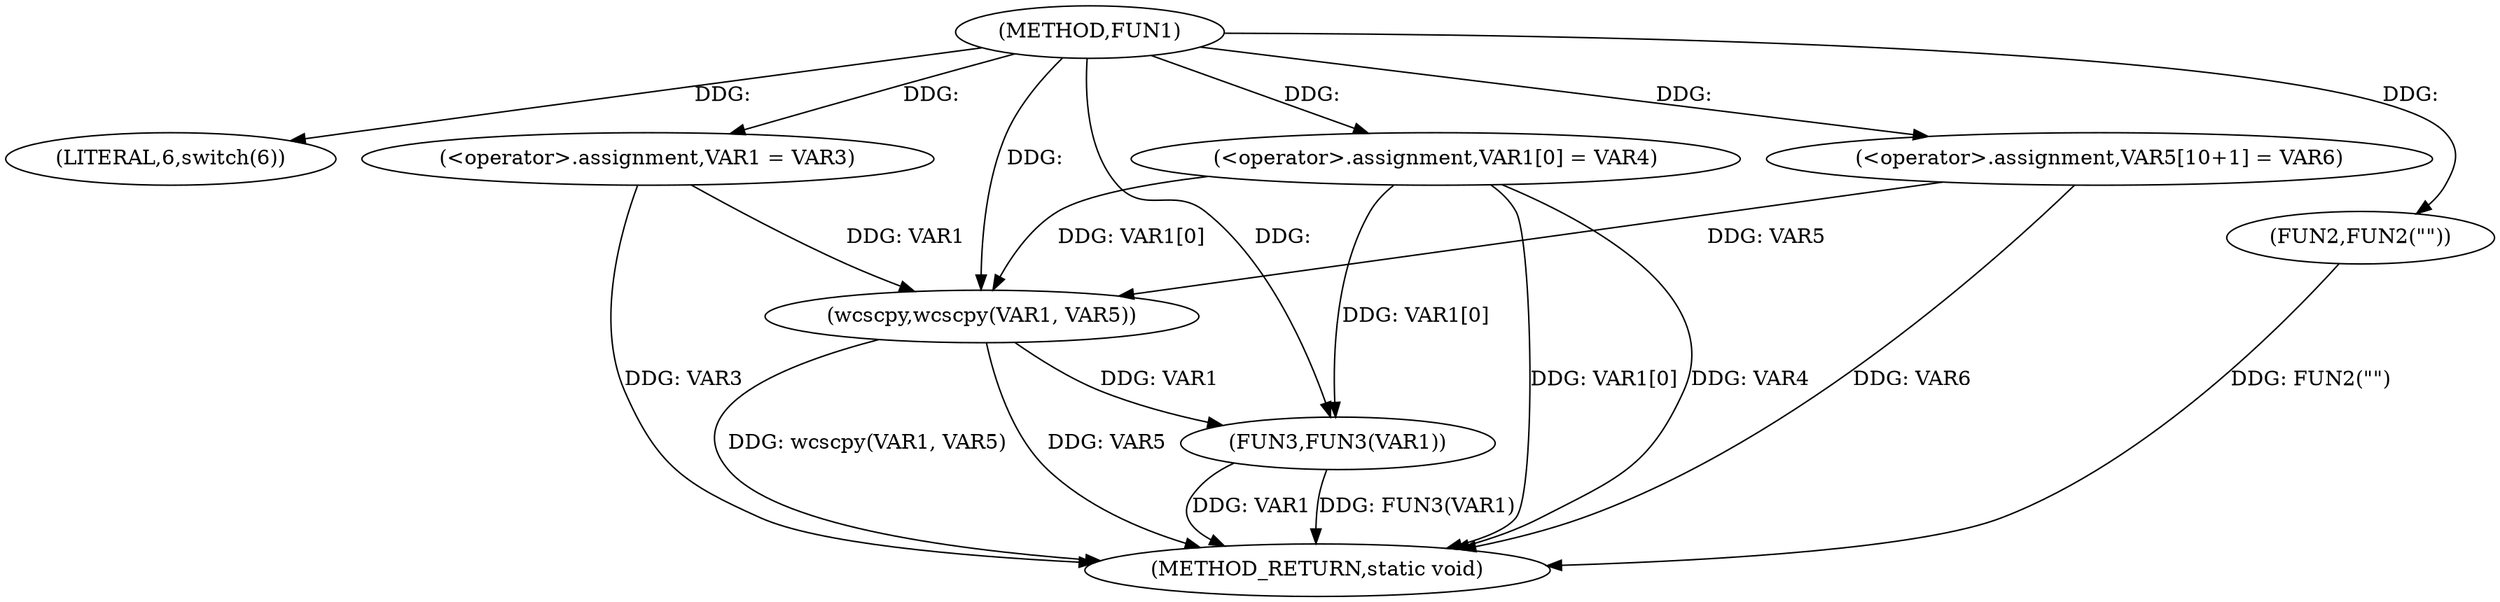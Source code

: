 digraph FUN1 {  
"1000100" [label = "(METHOD,FUN1)" ]
"1000132" [label = "(METHOD_RETURN,static void)" ]
"1000106" [label = "(LITERAL,6,switch(6))" ]
"1000109" [label = "(<operator>.assignment,VAR1 = VAR3)" ]
"1000112" [label = "(<operator>.assignment,VAR1[0] = VAR4)" ]
"1000119" [label = "(FUN2,FUN2(\"\"))" ]
"1000124" [label = "(<operator>.assignment,VAR5[10+1] = VAR6)" ]
"1000127" [label = "(wcscpy,wcscpy(VAR1, VAR5))" ]
"1000130" [label = "(FUN3,FUN3(VAR1))" ]
  "1000127" -> "1000132"  [ label = "DDG: VAR5"] 
  "1000127" -> "1000132"  [ label = "DDG: wcscpy(VAR1, VAR5)"] 
  "1000112" -> "1000132"  [ label = "DDG: VAR1[0]"] 
  "1000119" -> "1000132"  [ label = "DDG: FUN2(\"\")"] 
  "1000130" -> "1000132"  [ label = "DDG: FUN3(VAR1)"] 
  "1000124" -> "1000132"  [ label = "DDG: VAR6"] 
  "1000109" -> "1000132"  [ label = "DDG: VAR3"] 
  "1000112" -> "1000132"  [ label = "DDG: VAR4"] 
  "1000130" -> "1000132"  [ label = "DDG: VAR1"] 
  "1000100" -> "1000106"  [ label = "DDG: "] 
  "1000100" -> "1000109"  [ label = "DDG: "] 
  "1000100" -> "1000112"  [ label = "DDG: "] 
  "1000100" -> "1000119"  [ label = "DDG: "] 
  "1000100" -> "1000124"  [ label = "DDG: "] 
  "1000112" -> "1000127"  [ label = "DDG: VAR1[0]"] 
  "1000109" -> "1000127"  [ label = "DDG: VAR1"] 
  "1000100" -> "1000127"  [ label = "DDG: "] 
  "1000124" -> "1000127"  [ label = "DDG: VAR5"] 
  "1000112" -> "1000130"  [ label = "DDG: VAR1[0]"] 
  "1000127" -> "1000130"  [ label = "DDG: VAR1"] 
  "1000100" -> "1000130"  [ label = "DDG: "] 
}
